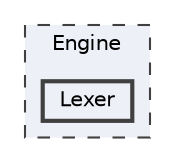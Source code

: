 digraph "Engine/Lexer"
{
 // LATEX_PDF_SIZE
  bgcolor="transparent";
  edge [fontname=Helvetica,fontsize=10,labelfontname=Helvetica,labelfontsize=10];
  node [fontname=Helvetica,fontsize=10,shape=box,height=0.2,width=0.4];
  compound=true
  subgraph clusterdir_0b6ee6e7e9547e675db4add2e5de97da {
    graph [ bgcolor="#edf0f7", pencolor="grey25", label="Engine", fontname=Helvetica,fontsize=10 style="filled,dashed", URL="dir_0b6ee6e7e9547e675db4add2e5de97da.html",tooltip=""]
  dir_790ff9b2882ab312b407d3f1125a52fb [label="Lexer", fillcolor="#edf0f7", color="grey25", style="filled,bold", URL="dir_790ff9b2882ab312b407d3f1125a52fb.html",tooltip=""];
  }
}
